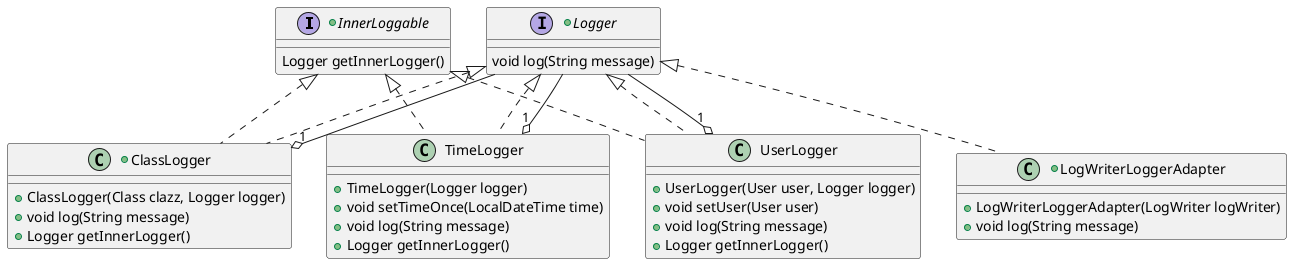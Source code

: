@startuml
    +interface InnerLoggable{
        Logger getInnerLogger()
    }

    +interface Logger {
        void log(String message)
    }

    +class ClassLogger implements Logger, InnerLoggable {
        + ClassLogger(Class clazz, Logger logger)
        + void log(String message)
        + Logger getInnerLogger()
    }

    +class LogWriterLoggerAdapter implements Logger {
        + LogWriterLoggerAdapter(LogWriter logWriter)
        + void log(String message)
    }

    class TimeLogger implements Logger, InnerLoggable {
        + TimeLogger(Logger logger)
        + void setTimeOnce(LocalDateTime time)
        + void log(String message)
        + Logger getInnerLogger()
    }

    class UserLogger implements Logger, InnerLoggable {
        + UserLogger(User user, Logger logger)
        + void setUser(User user)
        + void log(String message)
        + Logger getInnerLogger()
    }

TimeLogger "1" o-- Logger
UserLogger "1" o-- Logger
ClassLogger "1" o-u- Logger
@enduml